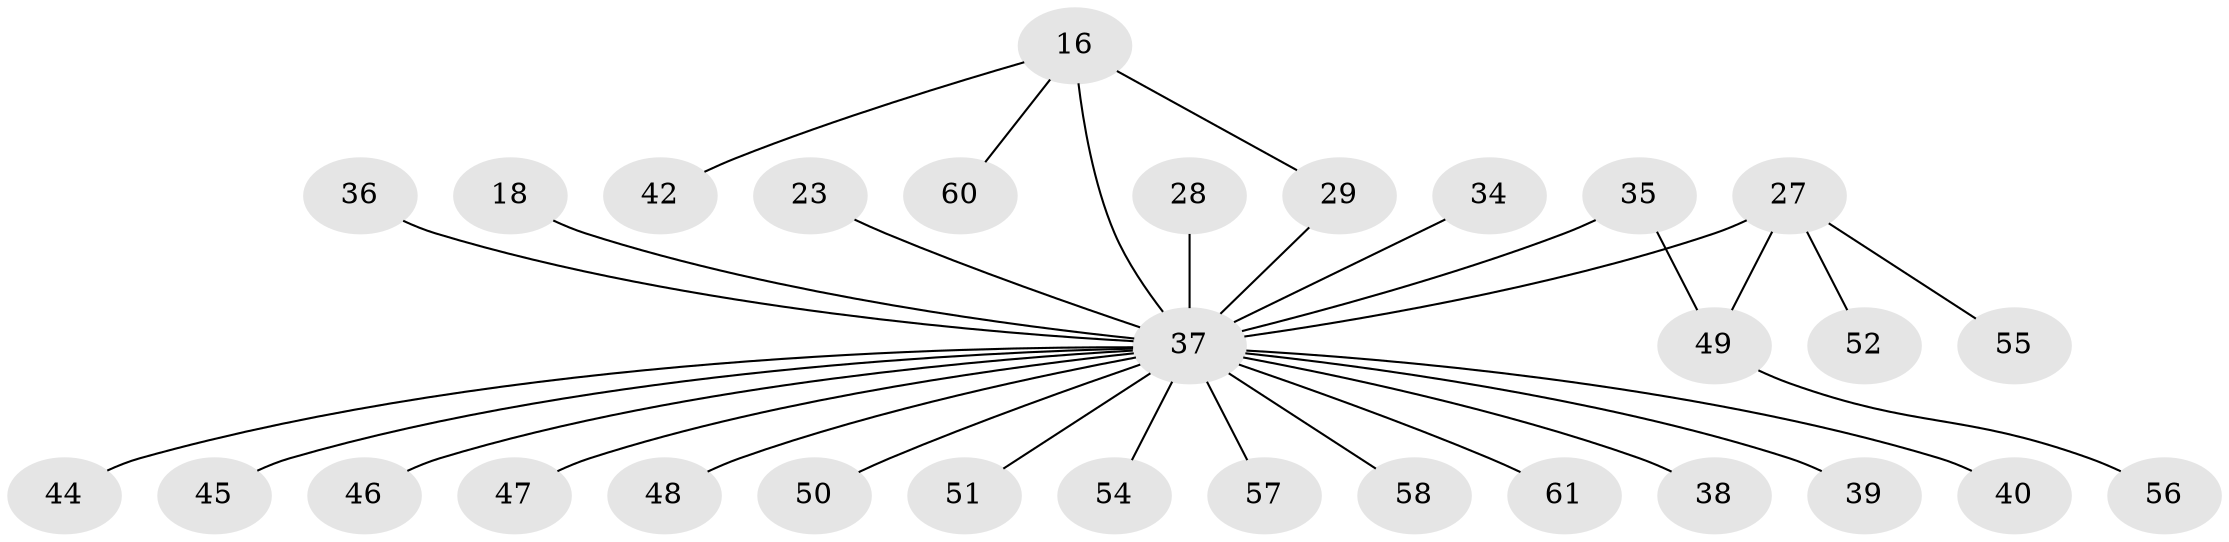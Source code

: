 // original degree distribution, {7: 0.01639344262295082, 12: 0.03278688524590164, 3: 0.06557377049180328, 4: 0.04918032786885246, 6: 0.03278688524590164, 9: 0.01639344262295082, 2: 0.29508196721311475, 1: 0.4918032786885246}
// Generated by graph-tools (version 1.1) at 2025/48/03/09/25 04:48:39]
// undirected, 30 vertices, 31 edges
graph export_dot {
graph [start="1"]
  node [color=gray90,style=filled];
  16 [super="+8+5"];
  18;
  23;
  27 [super="+13+10"];
  28;
  29 [super="+20"];
  34 [super="+19"];
  35 [super="+30"];
  36;
  37 [super="+6+32+9+12+15+17"];
  38;
  39;
  40 [super="+26"];
  42 [super="+41"];
  44;
  45 [super="+21"];
  46;
  47;
  48;
  49 [super="+11+25"];
  50;
  51 [super="+43"];
  52;
  54;
  55;
  56;
  57 [super="+24+33"];
  58 [super="+3+14"];
  60 [super="+31"];
  61 [super="+59"];
  16 -- 37 [weight=2];
  16 -- 29 [weight=2];
  16 -- 60;
  16 -- 42;
  18 -- 37;
  23 -- 37;
  27 -- 55;
  27 -- 52;
  27 -- 37;
  27 -- 49 [weight=2];
  28 -- 37;
  29 -- 37 [weight=2];
  34 -- 37;
  35 -- 37 [weight=2];
  35 -- 49;
  36 -- 37;
  37 -- 39;
  37 -- 44;
  37 -- 45 [weight=2];
  37 -- 38;
  37 -- 46;
  37 -- 47;
  37 -- 48;
  37 -- 50;
  37 -- 54;
  37 -- 58 [weight=2];
  37 -- 57 [weight=2];
  37 -- 40;
  37 -- 51;
  37 -- 61;
  49 -- 56;
}

